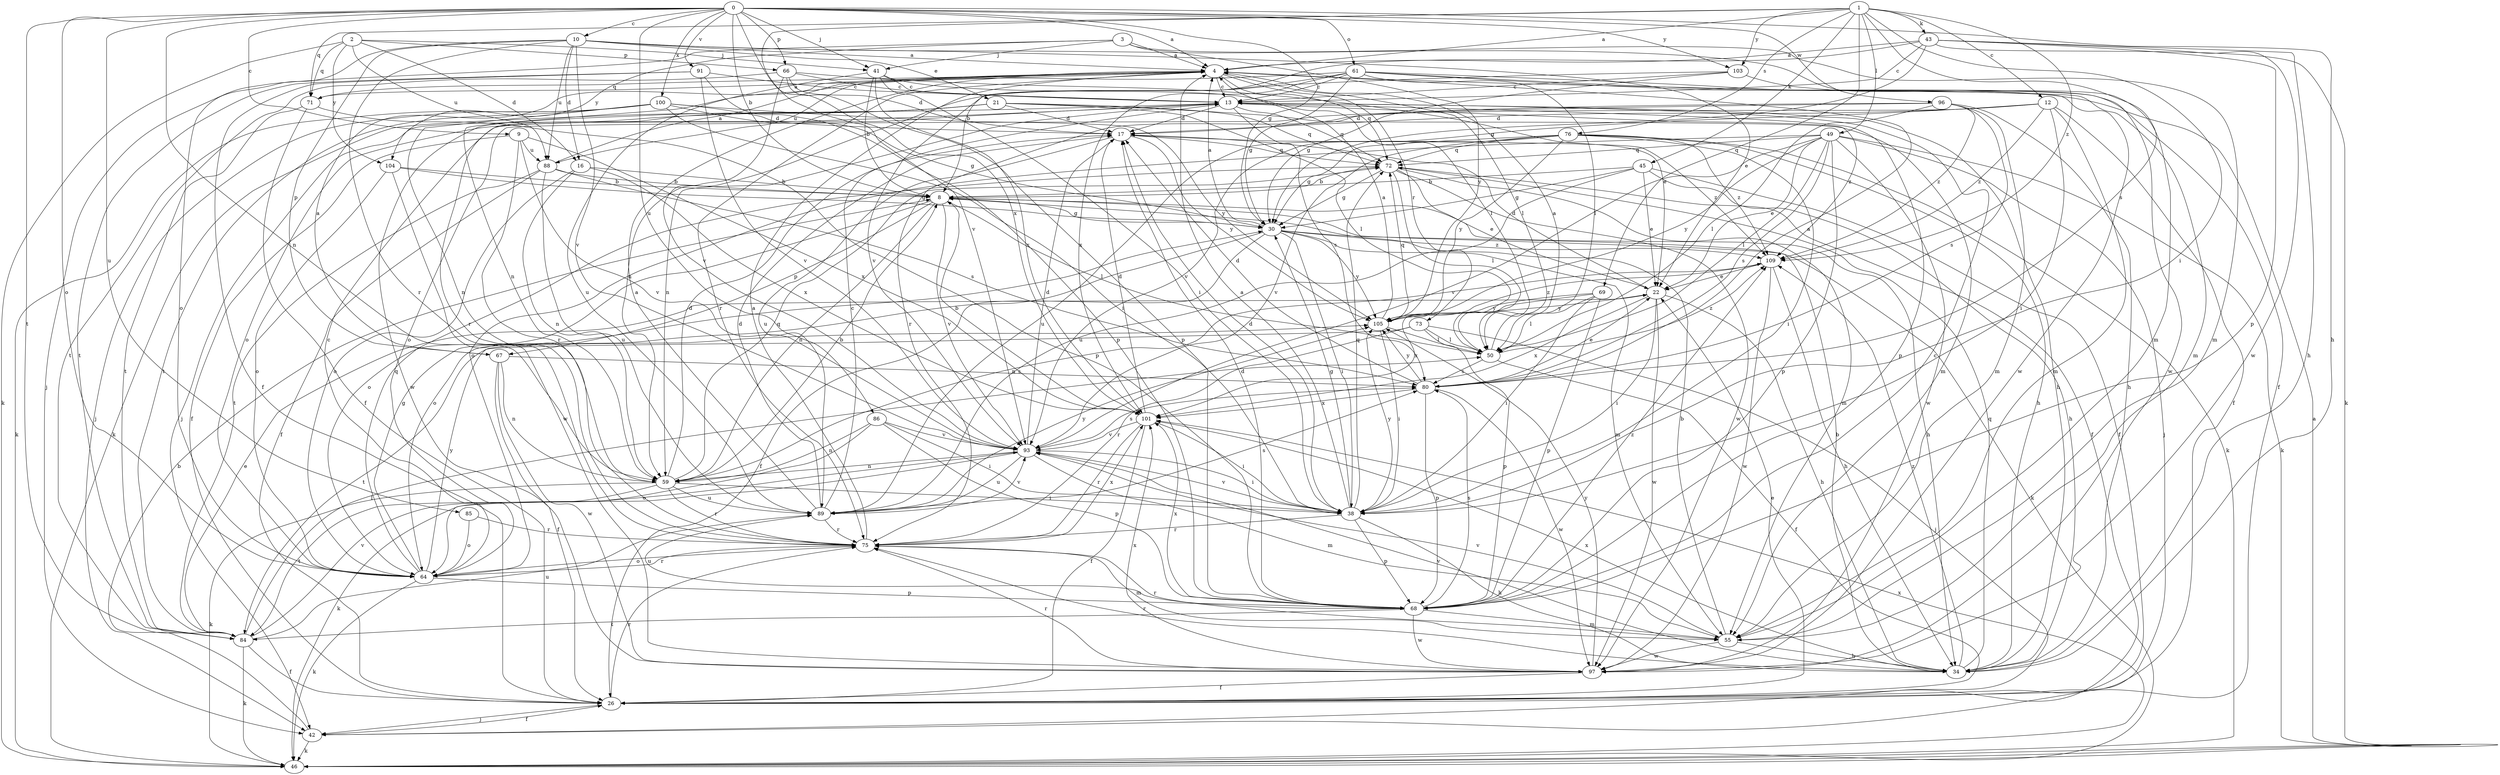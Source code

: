 strict digraph  {
0;
1;
2;
3;
4;
8;
9;
10;
12;
13;
16;
17;
21;
22;
26;
30;
34;
38;
41;
42;
43;
45;
46;
49;
50;
55;
59;
61;
64;
66;
67;
68;
69;
71;
72;
73;
75;
76;
80;
84;
85;
86;
88;
89;
91;
93;
96;
97;
100;
101;
103;
104;
105;
109;
0 -> 4  [label=a];
0 -> 8  [label=b];
0 -> 9  [label=c];
0 -> 10  [label=c];
0 -> 30  [label=g];
0 -> 34  [label=h];
0 -> 41  [label=j];
0 -> 59  [label=n];
0 -> 61  [label=o];
0 -> 64  [label=o];
0 -> 66  [label=p];
0 -> 84  [label=t];
0 -> 85  [label=u];
0 -> 86  [label=u];
0 -> 91  [label=v];
0 -> 96  [label=w];
0 -> 100  [label=x];
0 -> 101  [label=x];
0 -> 103  [label=y];
1 -> 4  [label=a];
1 -> 12  [label=c];
1 -> 38  [label=i];
1 -> 43  [label=k];
1 -> 45  [label=k];
1 -> 49  [label=l];
1 -> 69  [label=q];
1 -> 71  [label=q];
1 -> 76  [label=s];
1 -> 80  [label=s];
1 -> 93  [label=v];
1 -> 103  [label=y];
1 -> 109  [label=z];
2 -> 16  [label=d];
2 -> 41  [label=j];
2 -> 46  [label=k];
2 -> 66  [label=p];
2 -> 71  [label=q];
2 -> 88  [label=u];
2 -> 104  [label=y];
3 -> 4  [label=a];
3 -> 41  [label=j];
3 -> 42  [label=j];
3 -> 55  [label=m];
3 -> 104  [label=y];
3 -> 105  [label=y];
4 -> 13  [label=c];
4 -> 50  [label=l];
4 -> 71  [label=q];
4 -> 72  [label=q];
4 -> 73  [label=r];
4 -> 75  [label=r];
4 -> 88  [label=u];
8 -> 30  [label=g];
8 -> 34  [label=h];
8 -> 50  [label=l];
8 -> 59  [label=n];
8 -> 64  [label=o];
8 -> 67  [label=p];
8 -> 93  [label=v];
9 -> 26  [label=f];
9 -> 75  [label=r];
9 -> 88  [label=u];
9 -> 93  [label=v];
9 -> 101  [label=x];
10 -> 4  [label=a];
10 -> 16  [label=d];
10 -> 21  [label=e];
10 -> 22  [label=e];
10 -> 55  [label=m];
10 -> 64  [label=o];
10 -> 67  [label=p];
10 -> 75  [label=r];
10 -> 88  [label=u];
10 -> 93  [label=v];
12 -> 17  [label=d];
12 -> 26  [label=f];
12 -> 38  [label=i];
12 -> 55  [label=m];
12 -> 75  [label=r];
12 -> 93  [label=v];
12 -> 109  [label=z];
13 -> 17  [label=d];
13 -> 34  [label=h];
13 -> 42  [label=j];
13 -> 59  [label=n];
13 -> 64  [label=o];
13 -> 68  [label=p];
13 -> 72  [label=q];
13 -> 80  [label=s];
13 -> 109  [label=z];
16 -> 8  [label=b];
16 -> 59  [label=n];
16 -> 64  [label=o];
16 -> 101  [label=x];
17 -> 72  [label=q];
17 -> 89  [label=u];
17 -> 105  [label=y];
17 -> 109  [label=z];
21 -> 17  [label=d];
21 -> 46  [label=k];
21 -> 50  [label=l];
21 -> 55  [label=m];
21 -> 72  [label=q];
21 -> 75  [label=r];
21 -> 97  [label=w];
22 -> 17  [label=d];
22 -> 34  [label=h];
22 -> 38  [label=i];
22 -> 97  [label=w];
22 -> 101  [label=x];
22 -> 105  [label=y];
26 -> 22  [label=e];
26 -> 42  [label=j];
26 -> 75  [label=r];
30 -> 4  [label=a];
30 -> 26  [label=f];
30 -> 38  [label=i];
30 -> 46  [label=k];
30 -> 55  [label=m];
30 -> 64  [label=o];
30 -> 105  [label=y];
30 -> 109  [label=z];
34 -> 8  [label=b];
34 -> 72  [label=q];
34 -> 75  [label=r];
34 -> 93  [label=v];
34 -> 101  [label=x];
34 -> 109  [label=z];
38 -> 4  [label=a];
38 -> 17  [label=d];
38 -> 30  [label=g];
38 -> 34  [label=h];
38 -> 68  [label=p];
38 -> 72  [label=q];
38 -> 75  [label=r];
38 -> 93  [label=v];
38 -> 105  [label=y];
41 -> 8  [label=b];
41 -> 13  [label=c];
41 -> 38  [label=i];
41 -> 50  [label=l];
41 -> 89  [label=u];
41 -> 101  [label=x];
42 -> 8  [label=b];
42 -> 26  [label=f];
42 -> 46  [label=k];
43 -> 4  [label=a];
43 -> 8  [label=b];
43 -> 13  [label=c];
43 -> 30  [label=g];
43 -> 34  [label=h];
43 -> 46  [label=k];
43 -> 68  [label=p];
43 -> 97  [label=w];
45 -> 8  [label=b];
45 -> 22  [label=e];
45 -> 26  [label=f];
45 -> 30  [label=g];
45 -> 34  [label=h];
45 -> 89  [label=u];
46 -> 4  [label=a];
46 -> 101  [label=x];
49 -> 22  [label=e];
49 -> 42  [label=j];
49 -> 46  [label=k];
49 -> 50  [label=l];
49 -> 64  [label=o];
49 -> 68  [label=p];
49 -> 72  [label=q];
49 -> 80  [label=s];
49 -> 93  [label=v];
49 -> 97  [label=w];
49 -> 105  [label=y];
50 -> 4  [label=a];
50 -> 26  [label=f];
50 -> 80  [label=s];
50 -> 109  [label=z];
55 -> 8  [label=b];
55 -> 34  [label=h];
55 -> 75  [label=r];
55 -> 93  [label=v];
55 -> 97  [label=w];
59 -> 8  [label=b];
59 -> 17  [label=d];
59 -> 38  [label=i];
59 -> 46  [label=k];
59 -> 72  [label=q];
59 -> 75  [label=r];
59 -> 84  [label=t];
59 -> 89  [label=u];
61 -> 13  [label=c];
61 -> 26  [label=f];
61 -> 30  [label=g];
61 -> 50  [label=l];
61 -> 55  [label=m];
61 -> 59  [label=n];
61 -> 93  [label=v];
61 -> 97  [label=w];
61 -> 101  [label=x];
64 -> 13  [label=c];
64 -> 30  [label=g];
64 -> 46  [label=k];
64 -> 68  [label=p];
64 -> 72  [label=q];
64 -> 75  [label=r];
64 -> 105  [label=y];
66 -> 13  [label=c];
66 -> 17  [label=d];
66 -> 22  [label=e];
66 -> 68  [label=p];
66 -> 84  [label=t];
66 -> 93  [label=v];
67 -> 4  [label=a];
67 -> 26  [label=f];
67 -> 59  [label=n];
67 -> 80  [label=s];
67 -> 97  [label=w];
68 -> 13  [label=c];
68 -> 17  [label=d];
68 -> 55  [label=m];
68 -> 80  [label=s];
68 -> 84  [label=t];
68 -> 89  [label=u];
68 -> 97  [label=w];
68 -> 101  [label=x];
68 -> 109  [label=z];
69 -> 38  [label=i];
69 -> 50  [label=l];
69 -> 68  [label=p];
69 -> 101  [label=x];
69 -> 105  [label=y];
71 -> 4  [label=a];
71 -> 26  [label=f];
71 -> 68  [label=p];
71 -> 84  [label=t];
72 -> 8  [label=b];
72 -> 22  [label=e];
72 -> 26  [label=f];
72 -> 30  [label=g];
72 -> 50  [label=l];
72 -> 55  [label=m];
72 -> 97  [label=w];
73 -> 42  [label=j];
73 -> 50  [label=l];
73 -> 68  [label=p];
73 -> 75  [label=r];
73 -> 84  [label=t];
75 -> 4  [label=a];
75 -> 55  [label=m];
75 -> 64  [label=o];
75 -> 101  [label=x];
76 -> 30  [label=g];
76 -> 34  [label=h];
76 -> 38  [label=i];
76 -> 46  [label=k];
76 -> 72  [label=q];
76 -> 89  [label=u];
76 -> 93  [label=v];
76 -> 105  [label=y];
76 -> 109  [label=z];
80 -> 4  [label=a];
80 -> 17  [label=d];
80 -> 22  [label=e];
80 -> 68  [label=p];
80 -> 97  [label=w];
80 -> 101  [label=x];
80 -> 105  [label=y];
84 -> 22  [label=e];
84 -> 26  [label=f];
84 -> 46  [label=k];
84 -> 50  [label=l];
84 -> 89  [label=u];
84 -> 93  [label=v];
85 -> 64  [label=o];
85 -> 75  [label=r];
86 -> 38  [label=i];
86 -> 59  [label=n];
86 -> 64  [label=o];
86 -> 68  [label=p];
86 -> 93  [label=v];
88 -> 4  [label=a];
88 -> 8  [label=b];
88 -> 26  [label=f];
88 -> 80  [label=s];
88 -> 84  [label=t];
88 -> 89  [label=u];
89 -> 4  [label=a];
89 -> 13  [label=c];
89 -> 17  [label=d];
89 -> 75  [label=r];
89 -> 80  [label=s];
89 -> 93  [label=v];
89 -> 105  [label=y];
91 -> 13  [label=c];
91 -> 26  [label=f];
91 -> 68  [label=p];
91 -> 84  [label=t];
91 -> 93  [label=v];
93 -> 17  [label=d];
93 -> 38  [label=i];
93 -> 46  [label=k];
93 -> 55  [label=m];
93 -> 59  [label=n];
93 -> 80  [label=s];
93 -> 89  [label=u];
96 -> 17  [label=d];
96 -> 34  [label=h];
96 -> 50  [label=l];
96 -> 55  [label=m];
96 -> 64  [label=o];
96 -> 80  [label=s];
96 -> 109  [label=z];
97 -> 26  [label=f];
97 -> 75  [label=r];
97 -> 101  [label=x];
97 -> 105  [label=y];
100 -> 17  [label=d];
100 -> 30  [label=g];
100 -> 38  [label=i];
100 -> 42  [label=j];
100 -> 46  [label=k];
100 -> 59  [label=n];
100 -> 84  [label=t];
100 -> 105  [label=y];
101 -> 8  [label=b];
101 -> 17  [label=d];
101 -> 26  [label=f];
101 -> 38  [label=i];
101 -> 75  [label=r];
101 -> 93  [label=v];
103 -> 13  [label=c];
103 -> 30  [label=g];
103 -> 59  [label=n];
103 -> 97  [label=w];
104 -> 8  [label=b];
104 -> 30  [label=g];
104 -> 64  [label=o];
104 -> 97  [label=w];
105 -> 4  [label=a];
105 -> 38  [label=i];
105 -> 50  [label=l];
105 -> 72  [label=q];
105 -> 109  [label=z];
109 -> 22  [label=e];
109 -> 34  [label=h];
109 -> 59  [label=n];
109 -> 97  [label=w];
}
